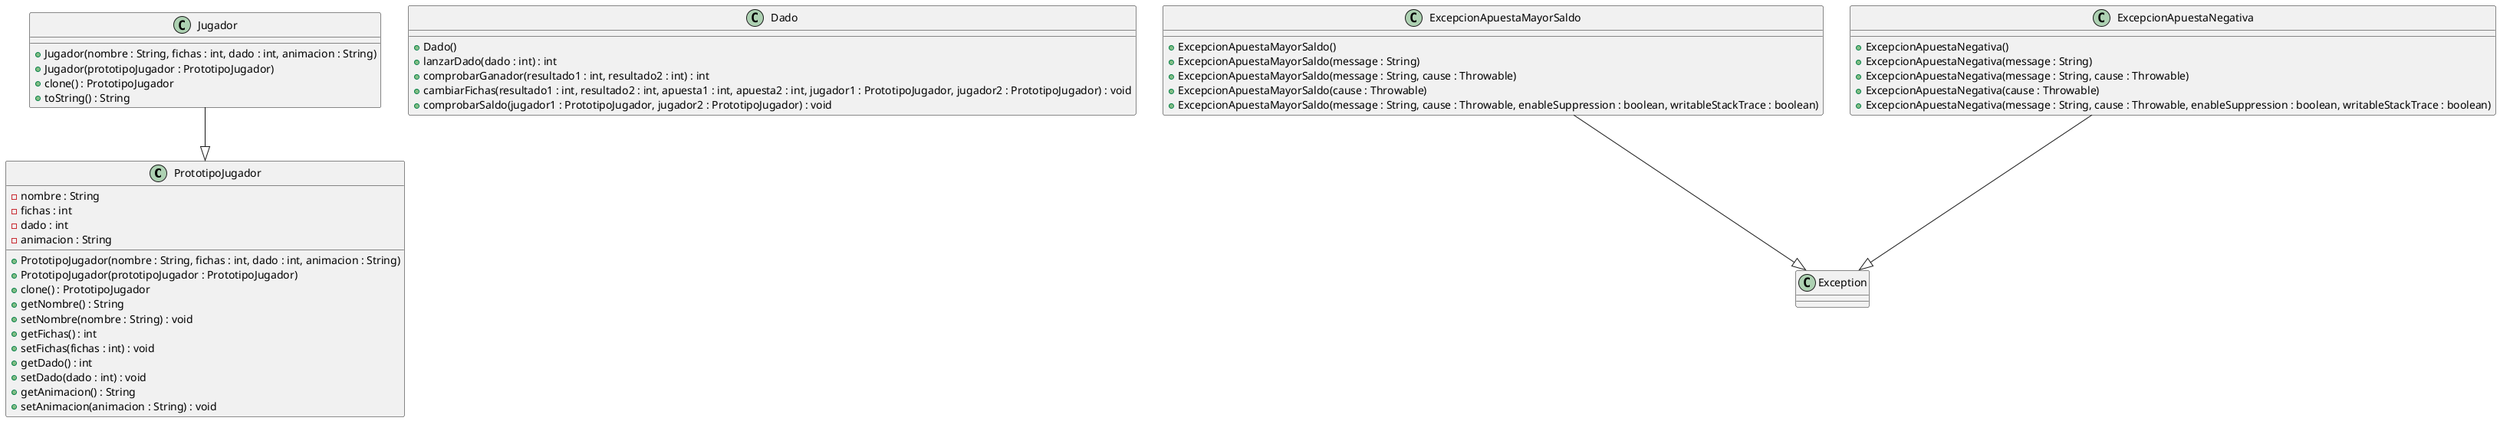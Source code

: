 @startuml

class PrototipoJugador {
  -nombre : String
  -fichas : int
  -dado : int
  -animacion : String
  +PrototipoJugador(nombre : String, fichas : int, dado : int, animacion : String)
  +PrototipoJugador(prototipoJugador : PrototipoJugador)
  +clone() : PrototipoJugador
  +getNombre() : String
  +setNombre(nombre : String) : void
  +getFichas() : int
  +setFichas(fichas : int) : void
  +getDado() : int
  +setDado(dado : int) : void
  +getAnimacion() : String
  +setAnimacion(animacion : String) : void
}

class Jugador {
  +Jugador(nombre : String, fichas : int, dado : int, animacion : String)
  +Jugador(prototipoJugador : PrototipoJugador)
  +clone() : PrototipoJugador
  +toString() : String
}

class Dado {
  +Dado()
  +lanzarDado(dado : int) : int
  +comprobarGanador(resultado1 : int, resultado2 : int) : int
  +cambiarFichas(resultado1 : int, resultado2 : int, apuesta1 : int, apuesta2 : int, jugador1 : PrototipoJugador, jugador2 : PrototipoJugador) : void
  +comprobarSaldo(jugador1 : PrototipoJugador, jugador2 : PrototipoJugador) : void
}

class ExcepcionApuestaMayorSaldo {
  +ExcepcionApuestaMayorSaldo()
  +ExcepcionApuestaMayorSaldo(message : String)
  +ExcepcionApuestaMayorSaldo(message : String, cause : Throwable)
  +ExcepcionApuestaMayorSaldo(cause : Throwable)
  +ExcepcionApuestaMayorSaldo(message : String, cause : Throwable, enableSuppression : boolean, writableStackTrace : boolean)
}

class ExcepcionApuestaNegativa {
  +ExcepcionApuestaNegativa()
  +ExcepcionApuestaNegativa(message : String)
  +ExcepcionApuestaNegativa(message : String, cause : Throwable)
  +ExcepcionApuestaNegativa(cause : Throwable)
  +ExcepcionApuestaNegativa(message : String, cause : Throwable, enableSuppression : boolean, writableStackTrace : boolean)
}

Jugador --|> PrototipoJugador
ExcepcionApuestaMayorSaldo --|> Exception
ExcepcionApuestaNegativa --|> Exception

@enduml